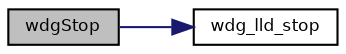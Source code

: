digraph "wdgStop"
{
  bgcolor="transparent";
  edge [fontname="Helvetica",fontsize="8",labelfontname="Helvetica",labelfontsize="8"];
  node [fontname="Helvetica",fontsize="8",shape=record];
  rankdir="LR";
  Node8 [label="wdgStop",height=0.2,width=0.4,color="black", fillcolor="grey75", style="filled", fontcolor="black"];
  Node8 -> Node9 [color="midnightblue",fontsize="8",style="solid",fontname="Helvetica"];
  Node9 [label="wdg_lld_stop",height=0.2,width=0.4,color="black",URL="$group___w_d_g.html#gae676ae4b2ec24bb8579bc0c875df2400",tooltip="Deactivates the WDG peripheral. "];
}

